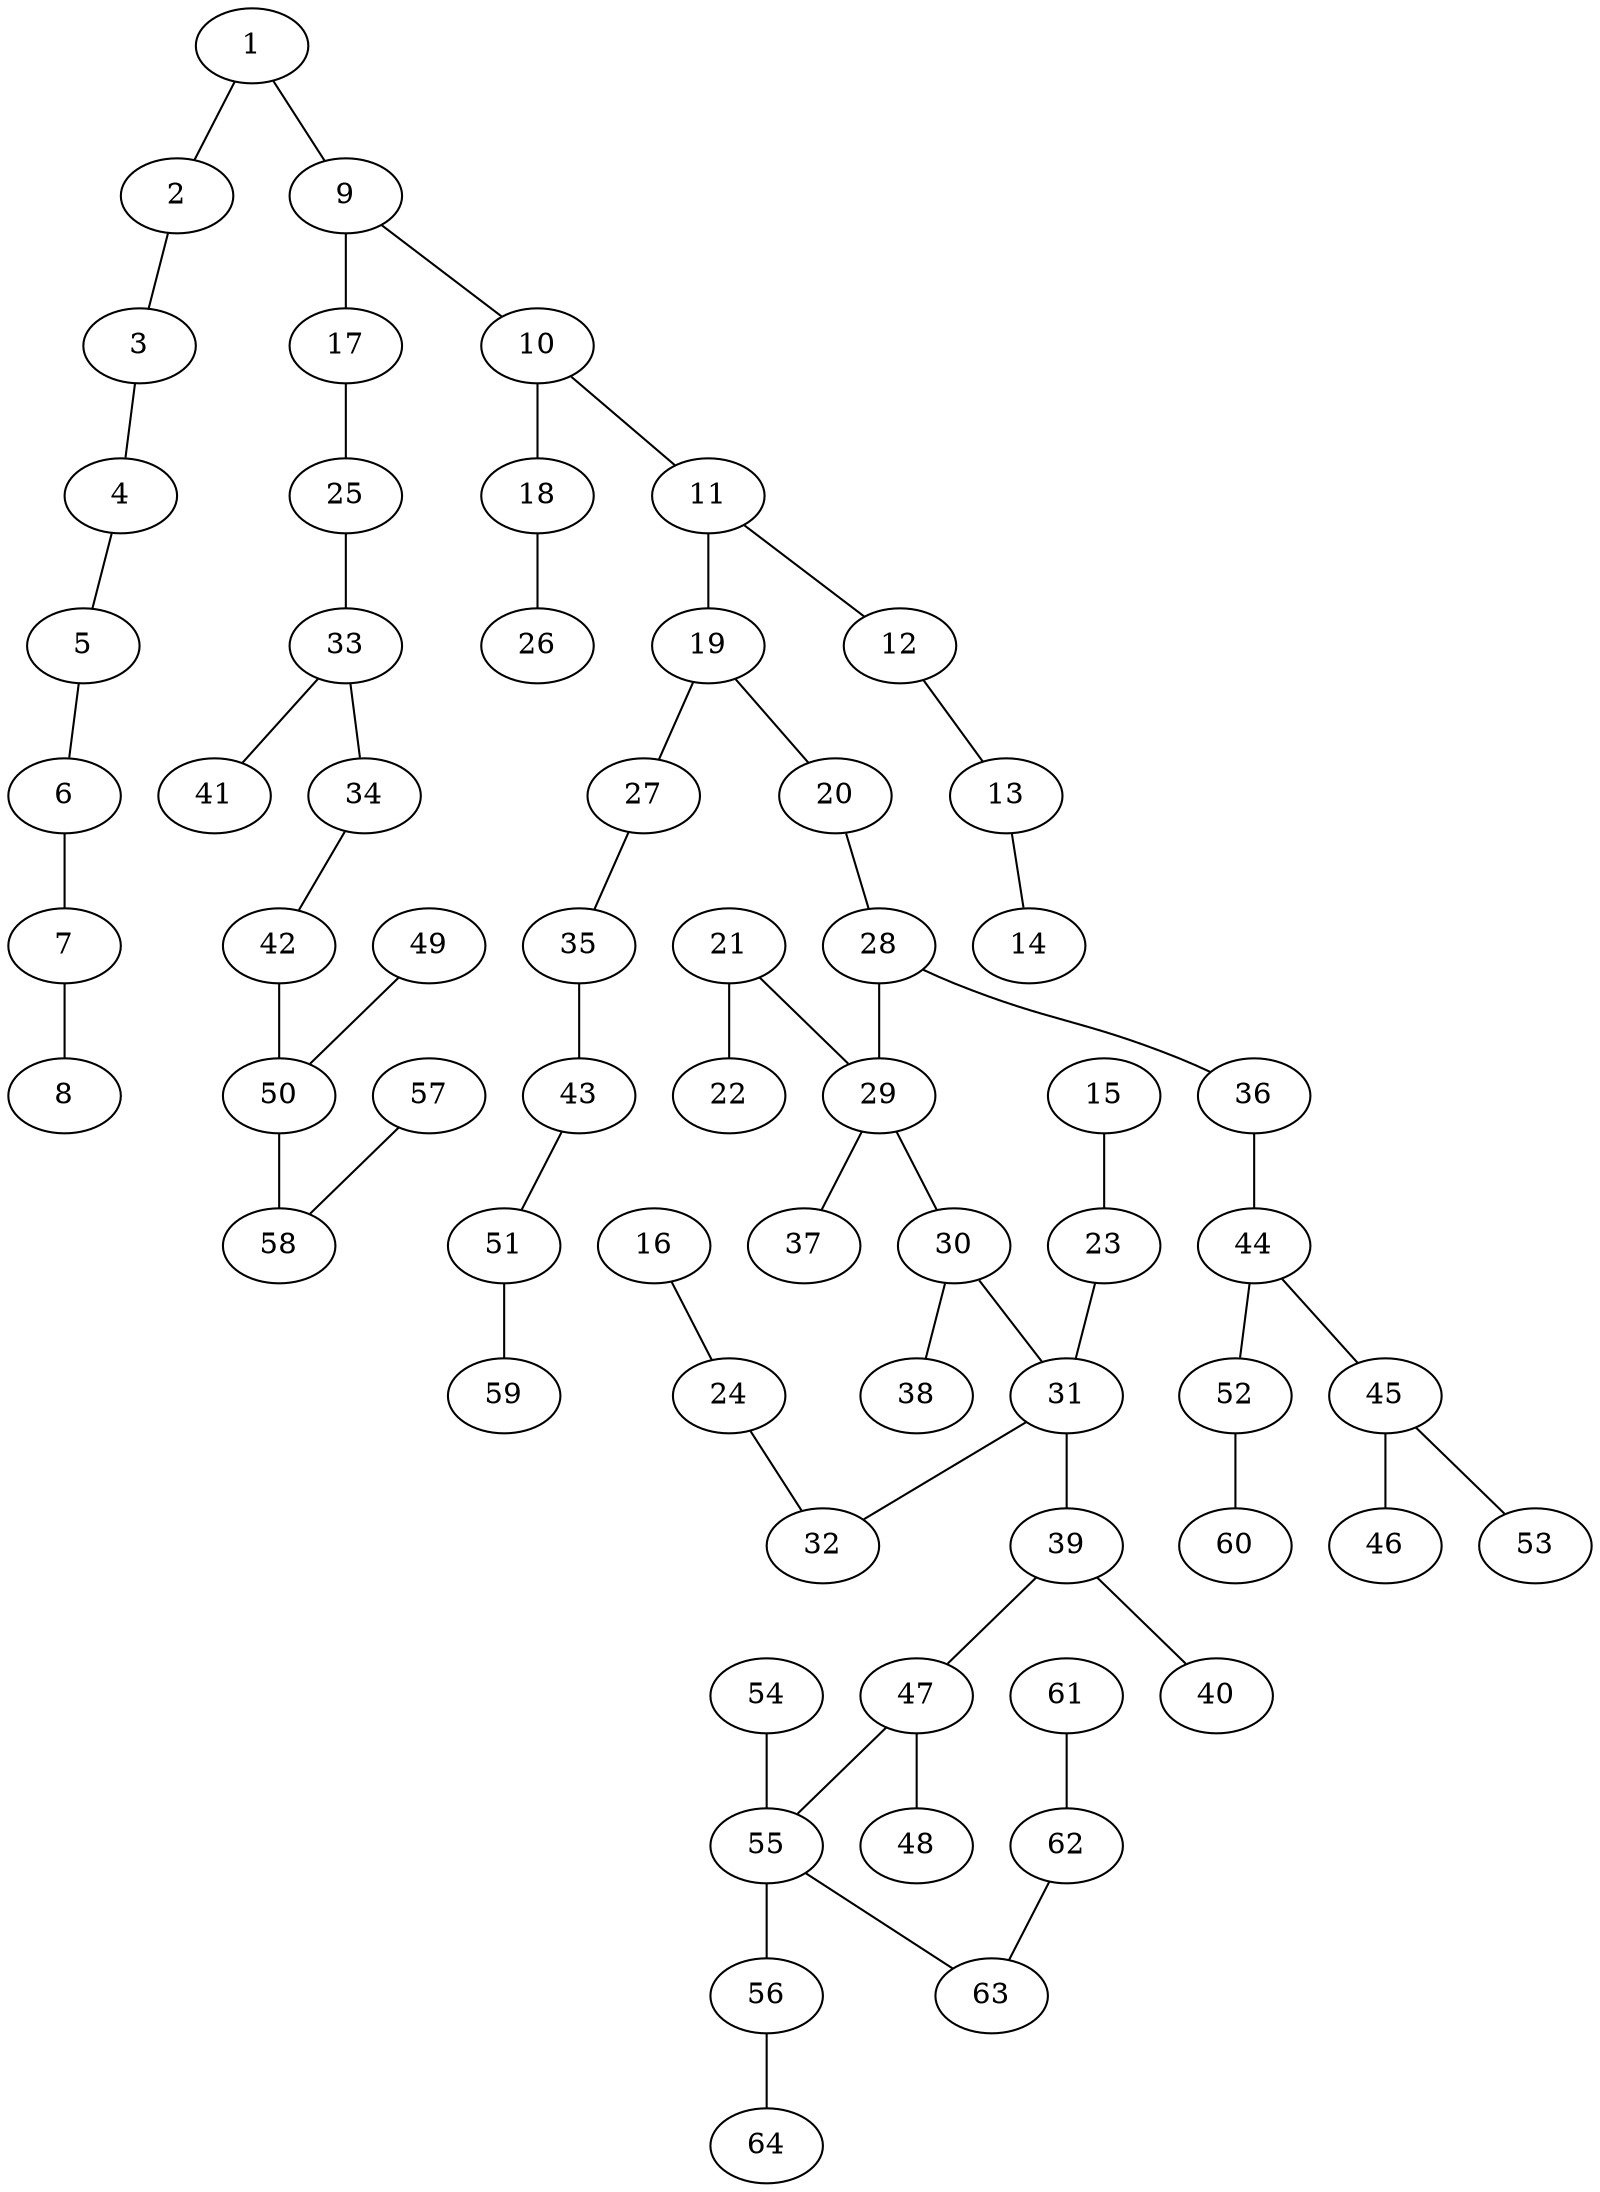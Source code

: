 graph arbol_dijkstra_G_1 {
    1;
    2;
    3;
    9;
    17;
    10;
    11;
    12;
    19;
    18;
    4;
    20;
    28;
    27;
    29;
    25;
    21;
    30;
    33;
    36;
    31;
    39;
    26;
    34;
    22;
    13;
    35;
    44;
    32;
    37;
    5;
    47;
    43;
    45;
    38;
    40;
    55;
    14;
    41;
    42;
    50;
    23;
    52;
    6;
    56;
    64;
    63;
    54;
    15;
    48;
    62;
    46;
    58;
    49;
    7;
    24;
    61;
    53;
    51;
    16;
    60;
    57;
    59;
    8;
    1 -- 2;
    2 -- 3;
    3 -- 4;
    4 -- 5;
    5 -- 6;
    6 -- 7;
    7 -- 8;
    1 -- 9;
    9 -- 10;
    10 -- 11;
    11 -- 12;
    12 -- 13;
    13 -- 14;
    15 -- 23;
    16 -- 24;
    9 -- 17;
    10 -- 18;
    11 -- 19;
    19 -- 20;
    21 -- 29;
    21 -- 22;
    23 -- 31;
    24 -- 32;
    17 -- 25;
    18 -- 26;
    19 -- 27;
    20 -- 28;
    28 -- 29;
    29 -- 30;
    30 -- 31;
    31 -- 32;
    25 -- 33;
    33 -- 34;
    27 -- 35;
    28 -- 36;
    29 -- 37;
    30 -- 38;
    31 -- 39;
    39 -- 40;
    33 -- 41;
    34 -- 42;
    35 -- 43;
    36 -- 44;
    44 -- 45;
    45 -- 46;
    39 -- 47;
    47 -- 48;
    49 -- 50;
    42 -- 50;
    43 -- 51;
    44 -- 52;
    45 -- 53;
    54 -- 55;
    47 -- 55;
    55 -- 56;
    57 -- 58;
    50 -- 58;
    51 -- 59;
    52 -- 60;
    61 -- 62;
    62 -- 63;
    55 -- 63;
    56 -- 64;
}